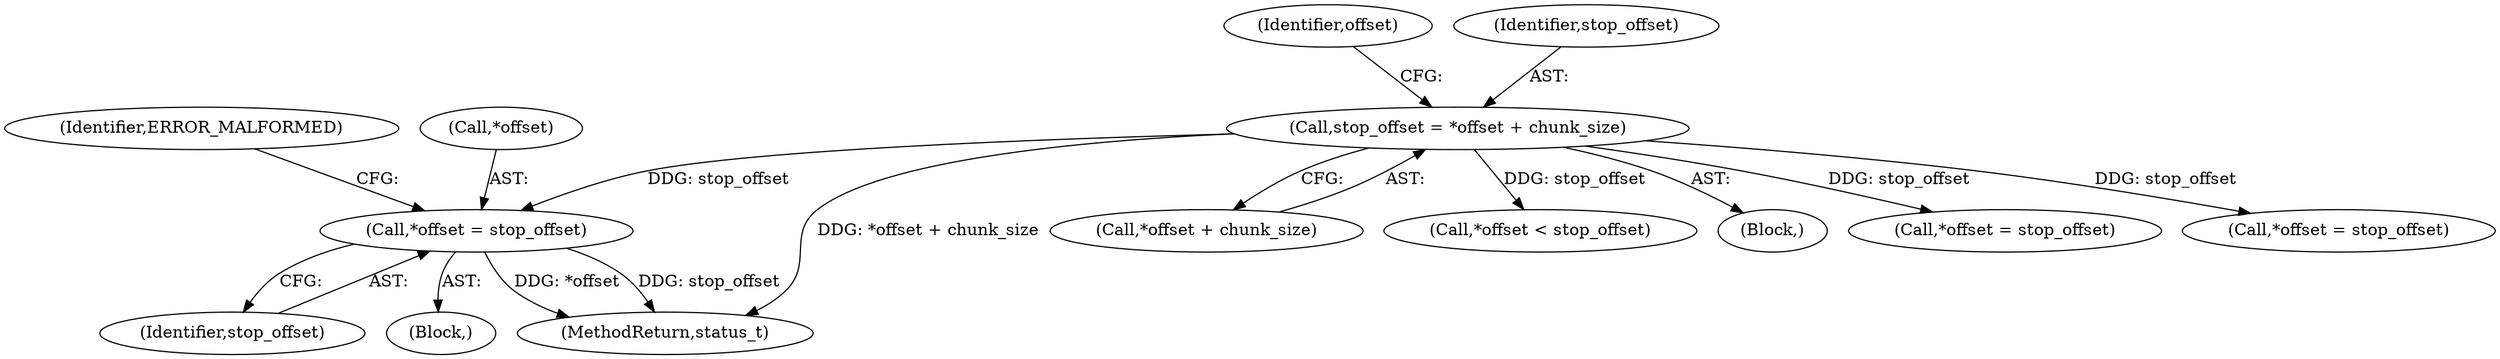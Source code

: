 digraph "0_Android_8a3a2f6ea7defe1a81bb32b3c9f3537f84749b9d@pointer" {
"1002976" [label="(Call,*offset = stop_offset)"];
"1002947" [label="(Call,stop_offset = *offset + chunk_size)"];
"1002981" [label="(Identifier,ERROR_MALFORMED)"];
"1002949" [label="(Call,*offset + chunk_size)"];
"1003014" [label="(Call,*offset < stop_offset)"];
"1002979" [label="(Identifier,stop_offset)"];
"1002945" [label="(Block,)"];
"1002955" [label="(Identifier,offset)"];
"1002947" [label="(Call,stop_offset = *offset + chunk_size)"];
"1002975" [label="(Block,)"];
"1002977" [label="(Call,*offset)"];
"1003002" [label="(Call,*offset = stop_offset)"];
"1002976" [label="(Call,*offset = stop_offset)"];
"1002948" [label="(Identifier,stop_offset)"];
"1002990" [label="(Call,*offset = stop_offset)"];
"1003903" [label="(MethodReturn,status_t)"];
"1002976" -> "1002975"  [label="AST: "];
"1002976" -> "1002979"  [label="CFG: "];
"1002977" -> "1002976"  [label="AST: "];
"1002979" -> "1002976"  [label="AST: "];
"1002981" -> "1002976"  [label="CFG: "];
"1002976" -> "1003903"  [label="DDG: *offset"];
"1002976" -> "1003903"  [label="DDG: stop_offset"];
"1002947" -> "1002976"  [label="DDG: stop_offset"];
"1002947" -> "1002945"  [label="AST: "];
"1002947" -> "1002949"  [label="CFG: "];
"1002948" -> "1002947"  [label="AST: "];
"1002949" -> "1002947"  [label="AST: "];
"1002955" -> "1002947"  [label="CFG: "];
"1002947" -> "1003903"  [label="DDG: *offset + chunk_size"];
"1002947" -> "1002990"  [label="DDG: stop_offset"];
"1002947" -> "1003002"  [label="DDG: stop_offset"];
"1002947" -> "1003014"  [label="DDG: stop_offset"];
}
